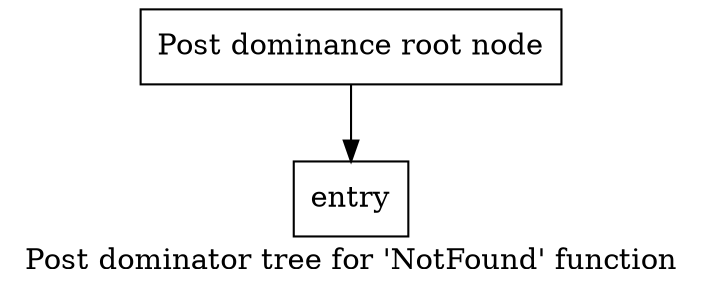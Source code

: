 digraph "Post dominator tree for 'NotFound' function" {
	label="Post dominator tree for 'NotFound' function";

	Node0xd974c0 [shape=record,label="{Post dominance root node}"];
	Node0xd974c0 -> Node0xd7ab80;
	Node0xd7ab80 [shape=record,label="{entry}"];
}
